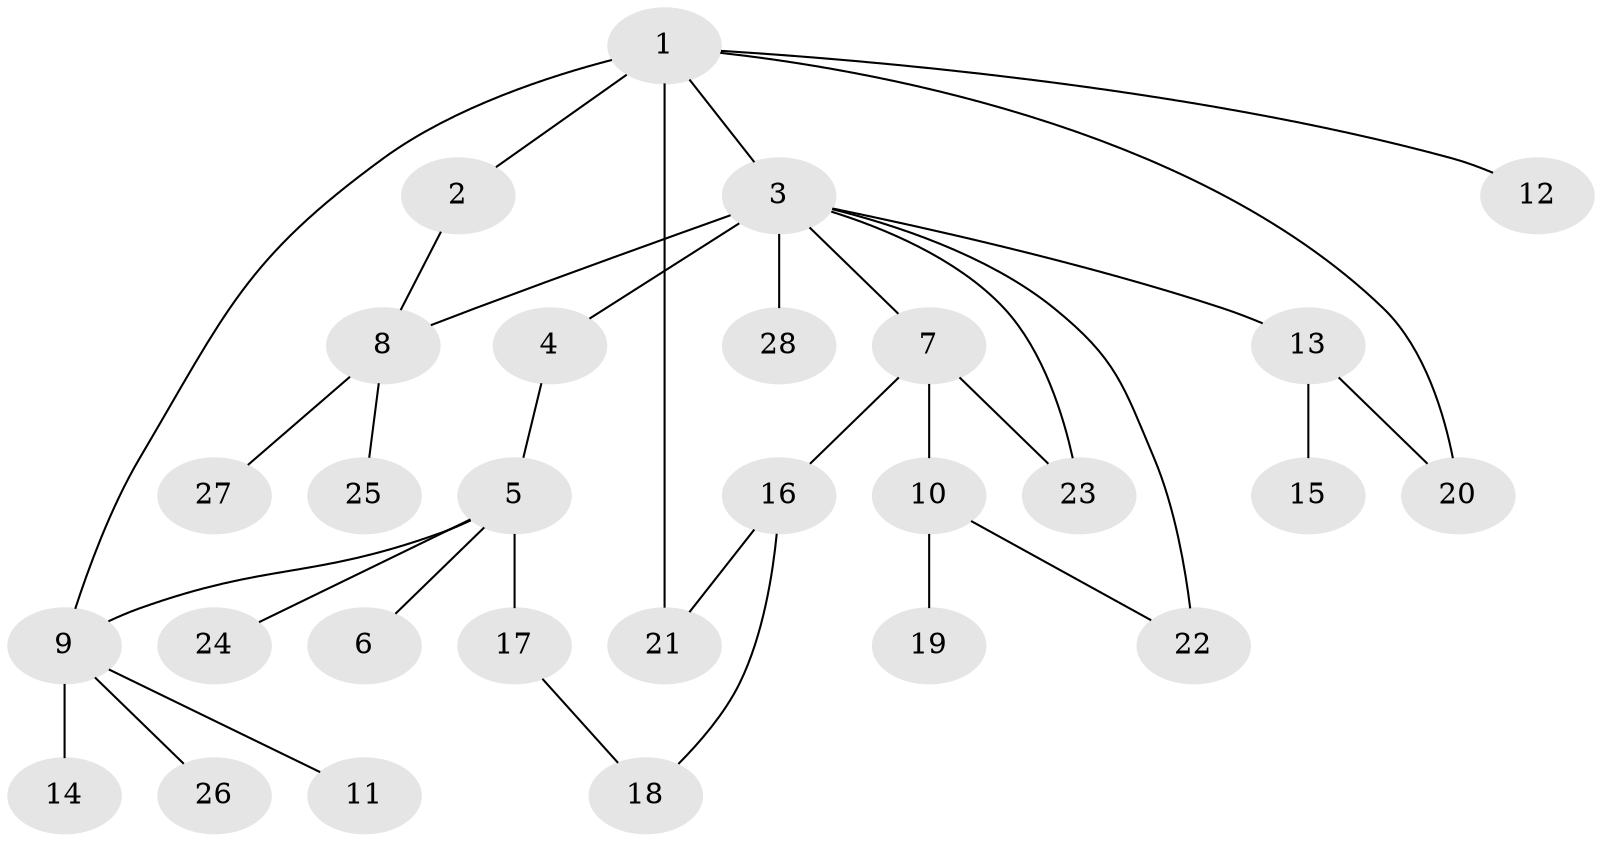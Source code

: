 // original degree distribution, {11: 0.010869565217391304, 4: 0.03260869565217391, 21: 0.010869565217391304, 2: 0.18478260869565216, 1: 0.6195652173913043, 7: 0.021739130434782608, 6: 0.021739130434782608, 10: 0.010869565217391304, 3: 0.06521739130434782, 8: 0.010869565217391304, 5: 0.010869565217391304}
// Generated by graph-tools (version 1.1) at 2025/50/03/04/25 22:50:28]
// undirected, 28 vertices, 34 edges
graph export_dot {
  node [color=gray90,style=filled];
  1;
  2;
  3;
  4;
  5;
  6;
  7;
  8;
  9;
  10;
  11;
  12;
  13;
  14;
  15;
  16;
  17;
  18;
  19;
  20;
  21;
  22;
  23;
  24;
  25;
  26;
  27;
  28;
  1 -- 2 [weight=1.0];
  1 -- 3 [weight=1.0];
  1 -- 9 [weight=1.0];
  1 -- 12 [weight=1.0];
  1 -- 20 [weight=1.0];
  1 -- 21 [weight=5.0];
  2 -- 8 [weight=1.0];
  3 -- 4 [weight=10.0];
  3 -- 7 [weight=1.0];
  3 -- 8 [weight=1.0];
  3 -- 13 [weight=1.0];
  3 -- 22 [weight=2.0];
  3 -- 23 [weight=1.0];
  3 -- 28 [weight=1.0];
  4 -- 5 [weight=1.0];
  5 -- 6 [weight=1.0];
  5 -- 9 [weight=1.0];
  5 -- 17 [weight=1.0];
  5 -- 24 [weight=1.0];
  7 -- 10 [weight=1.0];
  7 -- 16 [weight=1.0];
  7 -- 23 [weight=1.0];
  8 -- 25 [weight=1.0];
  8 -- 27 [weight=1.0];
  9 -- 11 [weight=1.0];
  9 -- 14 [weight=4.0];
  9 -- 26 [weight=1.0];
  10 -- 19 [weight=1.0];
  10 -- 22 [weight=1.0];
  13 -- 15 [weight=4.0];
  13 -- 20 [weight=1.0];
  16 -- 18 [weight=1.0];
  16 -- 21 [weight=1.0];
  17 -- 18 [weight=1.0];
}
